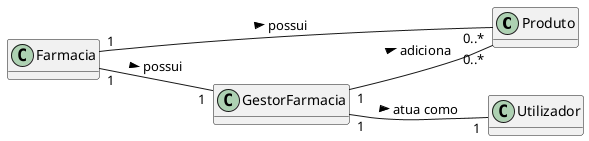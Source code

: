 @startuml

skinparam classAttributeIconSize 0

hide methods

left to right direction

class Produto{}

class Utilizador{}

class GestorFarmacia{}

class Farmacia{}

Farmacia "1" -- "0..*" Produto : possui >

Farmacia "1" -- "1" GestorFarmacia : possui >

GestorFarmacia "1" -- "1" Utilizador : atua como >

GestorFarmacia "1" -- "0..*" Produto : adiciona >


@enduml
